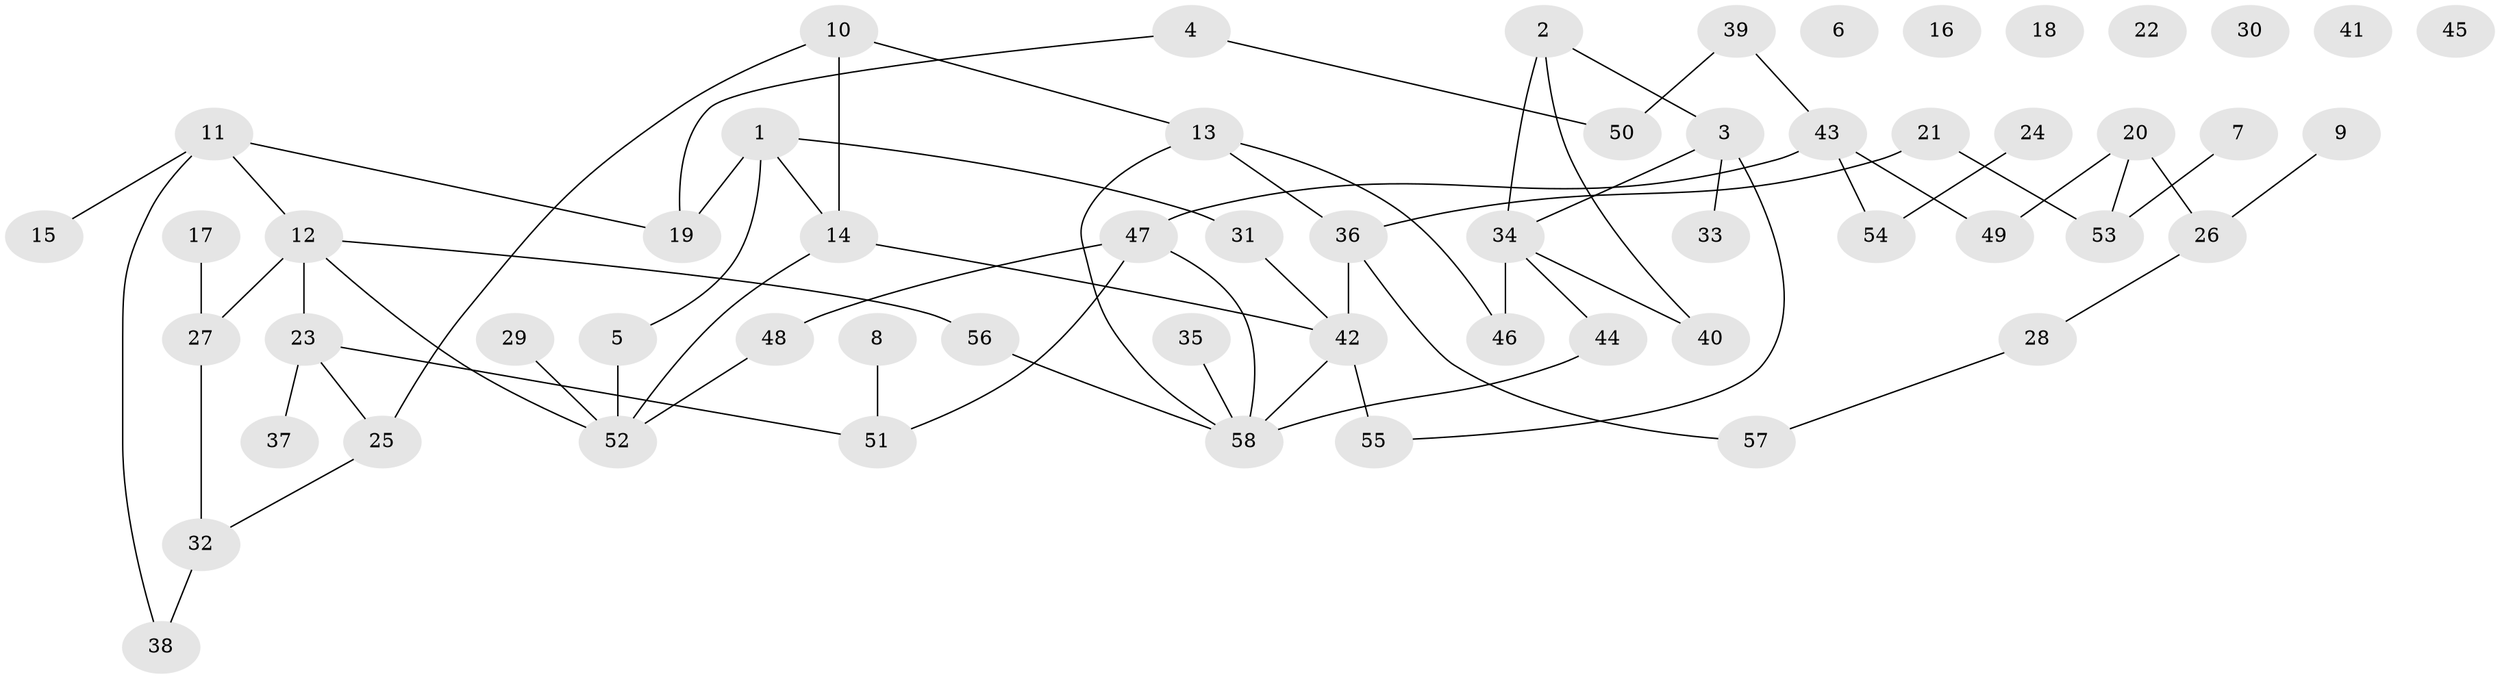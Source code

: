 // coarse degree distribution, {4: 0.11764705882352941, 2: 0.2647058823529412, 3: 0.11764705882352941, 0: 0.20588235294117646, 1: 0.20588235294117646, 9: 0.029411764705882353, 7: 0.058823529411764705}
// Generated by graph-tools (version 1.1) at 2025/16/03/04/25 18:16:42]
// undirected, 58 vertices, 68 edges
graph export_dot {
graph [start="1"]
  node [color=gray90,style=filled];
  1;
  2;
  3;
  4;
  5;
  6;
  7;
  8;
  9;
  10;
  11;
  12;
  13;
  14;
  15;
  16;
  17;
  18;
  19;
  20;
  21;
  22;
  23;
  24;
  25;
  26;
  27;
  28;
  29;
  30;
  31;
  32;
  33;
  34;
  35;
  36;
  37;
  38;
  39;
  40;
  41;
  42;
  43;
  44;
  45;
  46;
  47;
  48;
  49;
  50;
  51;
  52;
  53;
  54;
  55;
  56;
  57;
  58;
  1 -- 5;
  1 -- 14;
  1 -- 19;
  1 -- 31;
  2 -- 3;
  2 -- 34;
  2 -- 40;
  3 -- 33;
  3 -- 34;
  3 -- 55;
  4 -- 19;
  4 -- 50;
  5 -- 52;
  7 -- 53;
  8 -- 51;
  9 -- 26;
  10 -- 13;
  10 -- 14;
  10 -- 25;
  11 -- 12;
  11 -- 15;
  11 -- 19;
  11 -- 38;
  12 -- 23;
  12 -- 27;
  12 -- 52;
  12 -- 56;
  13 -- 36;
  13 -- 46;
  13 -- 58;
  14 -- 42;
  14 -- 52;
  17 -- 27;
  20 -- 26;
  20 -- 49;
  20 -- 53;
  21 -- 36;
  21 -- 53;
  23 -- 25;
  23 -- 37;
  23 -- 51;
  24 -- 54;
  25 -- 32;
  26 -- 28;
  27 -- 32;
  28 -- 57;
  29 -- 52;
  31 -- 42;
  32 -- 38;
  34 -- 40;
  34 -- 44;
  34 -- 46;
  35 -- 58;
  36 -- 42;
  36 -- 57;
  39 -- 43;
  39 -- 50;
  42 -- 55;
  42 -- 58;
  43 -- 47;
  43 -- 49;
  43 -- 54;
  44 -- 58;
  47 -- 48;
  47 -- 51;
  47 -- 58;
  48 -- 52;
  56 -- 58;
}
